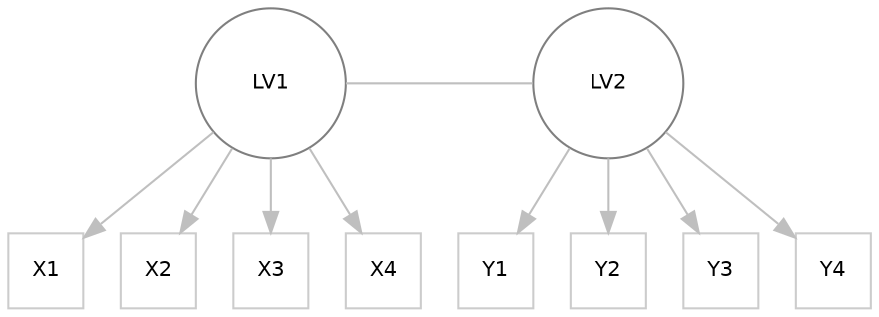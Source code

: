 digraph Factor  {
  rankdir=TB;
  dir = none;
  size="8,6";
  node [fontname="Helvetica" fontsize=10, shape=box, width=.5, fixedsize=true, color=gray80];
  edge [fontname="Helvetica" fontsize=12];
  X1  ;
  X2  ;
  X3  ;
  X4  ;
  Y1  ;
  Y2  ;
  Y3  ;
  Y4  ;

  node [shape=circle, width =1, rank=same, color=gray50];
  edge [color=gray75]
  LV1 -> X1 ;
  LV1 -> X2 ;
  LV1 -> X3 ;
  LV1 -> X4 ;
  LV2 -> Y1 ;
  LV2 -> Y2 ;
  LV2 -> Y3 ;
  LV2 -> Y4 ;

  edge [shape=curve, dir=none, color=gray75]
  subgraph {
  rank = same; LV1; LV2;
  }
  LV1->LV2;
}
